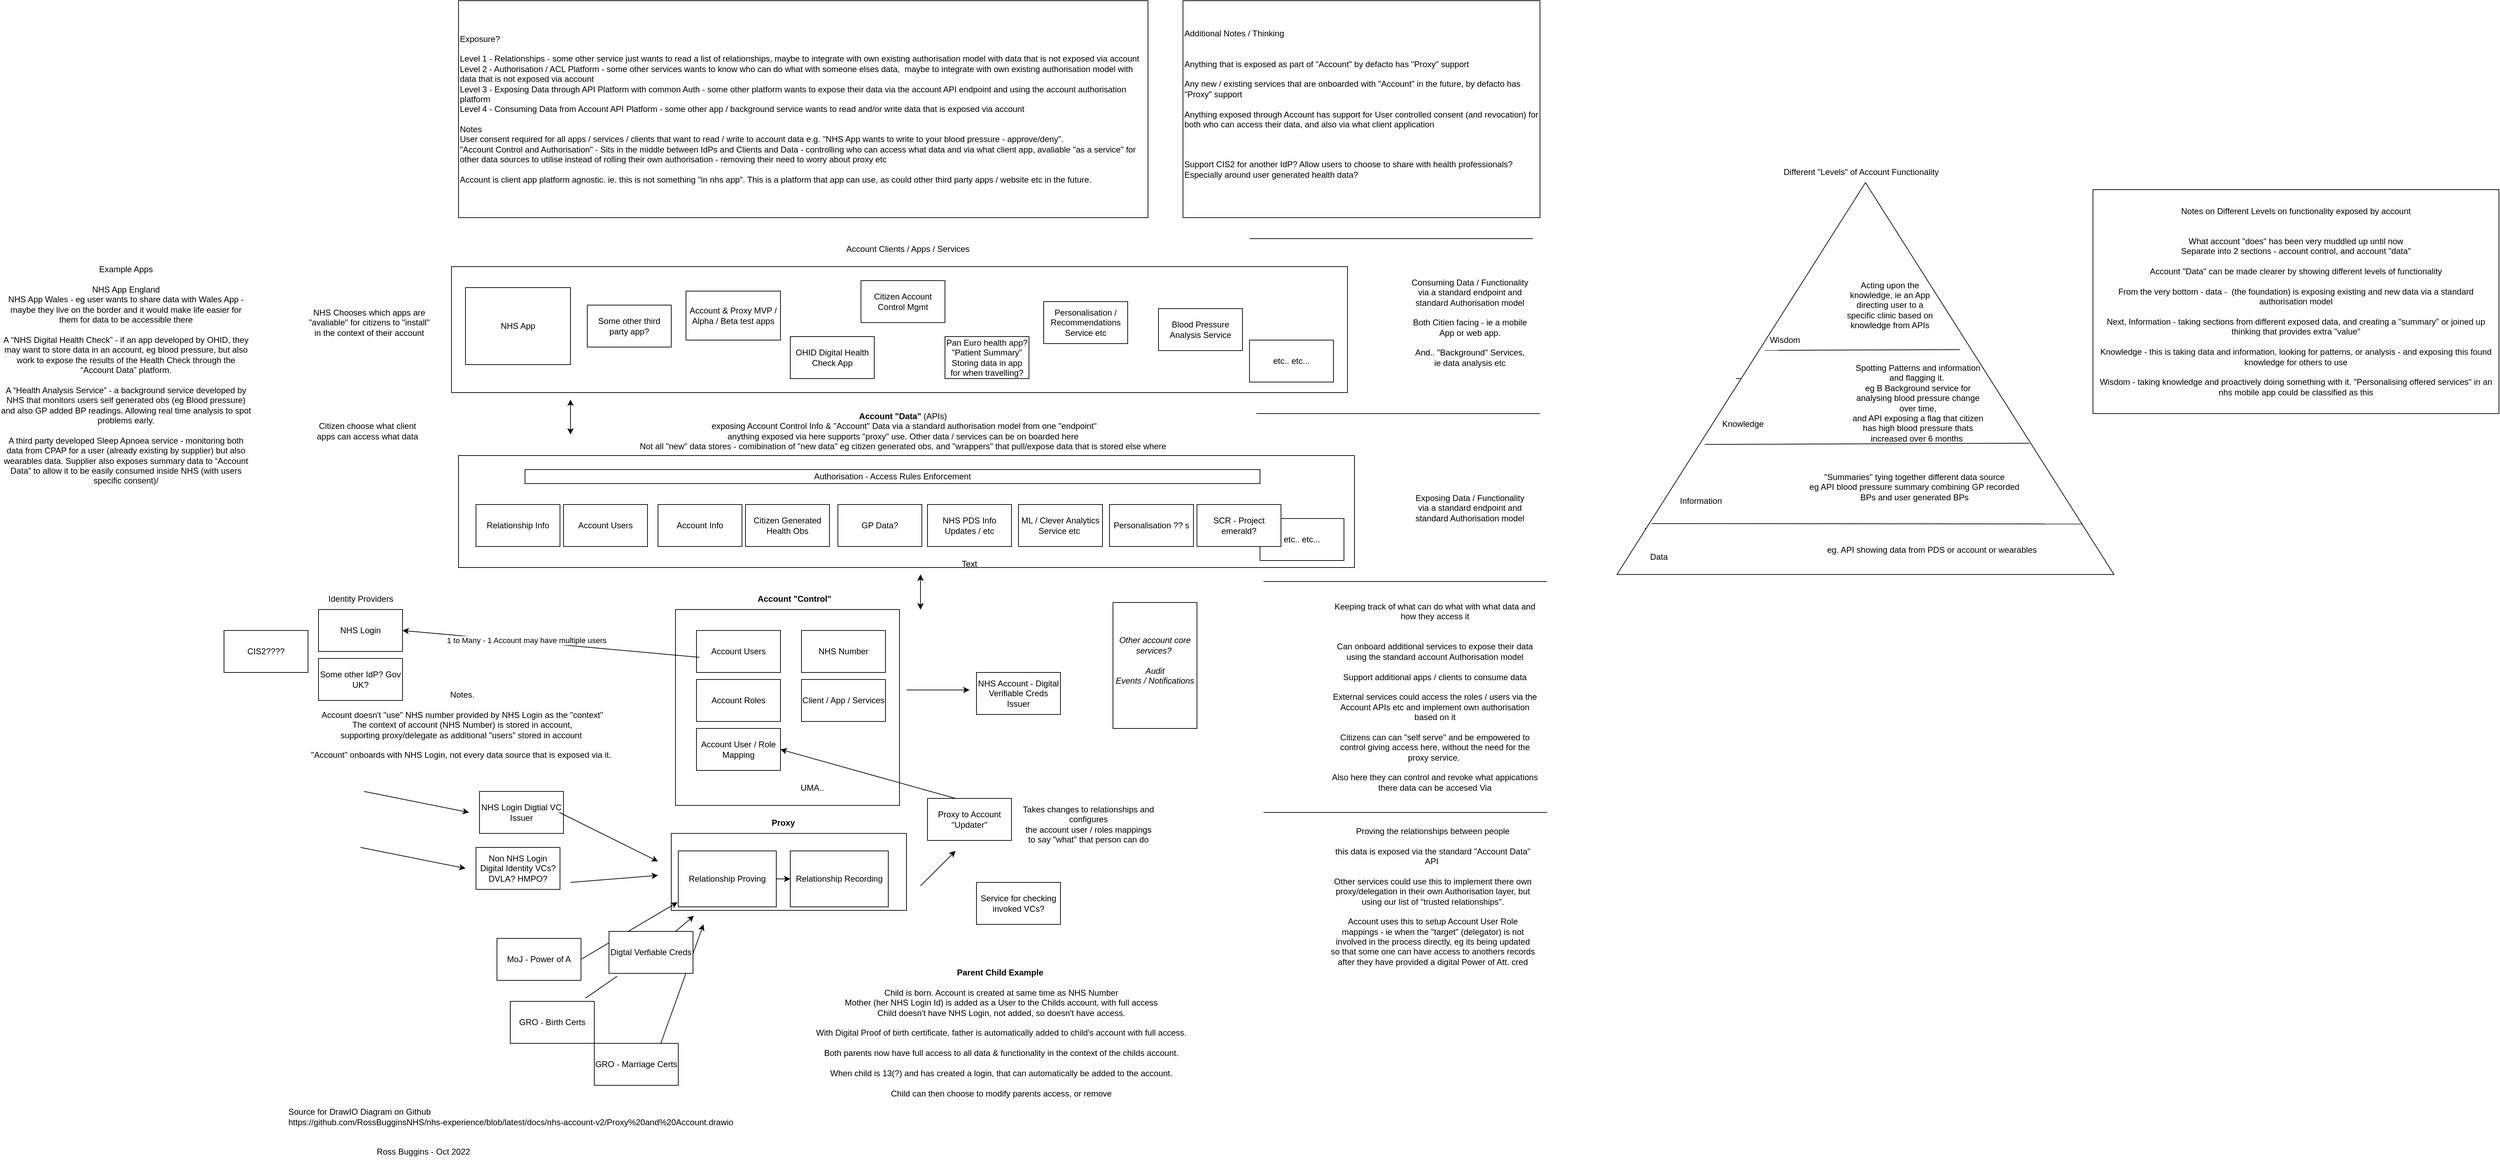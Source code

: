 <mxfile version="20.5.1" type="github">
  <diagram id="DfHSoO7FjMYRVWJBDuWQ" name="Page-1">
    <mxGraphModel dx="2889" dy="3502" grid="1" gridSize="10" guides="1" tooltips="1" connect="1" arrows="1" fold="1" page="1" pageScale="1" pageWidth="827" pageHeight="1169" math="0" shadow="0">
      <root>
        <mxCell id="0" />
        <mxCell id="1" parent="0" />
        <mxCell id="hIbiF8T3Av8Oy_hxuUIC-55" value="" style="triangle;whiteSpace=wrap;html=1;direction=north;" parent="1" vertex="1">
          <mxGeometry x="2060" y="-2020" width="710" height="560" as="geometry" />
        </mxCell>
        <mxCell id="Z410X8xZxEE8sT_p1JDi-27" value="" style="rounded=0;whiteSpace=wrap;html=1;" parent="1" vertex="1">
          <mxGeometry x="395" y="-1900" width="1280" height="180" as="geometry" />
        </mxCell>
        <mxCell id="Z410X8xZxEE8sT_p1JDi-11" value="" style="rounded=0;whiteSpace=wrap;html=1;" parent="1" vertex="1">
          <mxGeometry x="405" y="-1630" width="1280" height="160" as="geometry" />
        </mxCell>
        <mxCell id="Z410X8xZxEE8sT_p1JDi-9" value="" style="rounded=0;whiteSpace=wrap;html=1;" parent="1" vertex="1">
          <mxGeometry x="709" y="-1090" width="336" height="110" as="geometry" />
        </mxCell>
        <mxCell id="Z410X8xZxEE8sT_p1JDi-8" value="" style="rounded=0;whiteSpace=wrap;html=1;" parent="1" vertex="1">
          <mxGeometry x="715" y="-1410" width="320" height="280" as="geometry" />
        </mxCell>
        <mxCell id="Z410X8xZxEE8sT_p1JDi-1" value="Relationship Proving" style="rounded=0;whiteSpace=wrap;html=1;" parent="1" vertex="1">
          <mxGeometry x="719" y="-1065" width="140" height="80" as="geometry" />
        </mxCell>
        <mxCell id="Z410X8xZxEE8sT_p1JDi-2" value="Relationship Recording" style="rounded=0;whiteSpace=wrap;html=1;" parent="1" vertex="1">
          <mxGeometry x="879" y="-1065" width="140" height="80" as="geometry" />
        </mxCell>
        <mxCell id="Z410X8xZxEE8sT_p1JDi-3" value="Account Users" style="rounded=0;whiteSpace=wrap;html=1;" parent="1" vertex="1">
          <mxGeometry x="745" y="-1380" width="120" height="60" as="geometry" />
        </mxCell>
        <mxCell id="Z410X8xZxEE8sT_p1JDi-4" value="Account Roles" style="rounded=0;whiteSpace=wrap;html=1;" parent="1" vertex="1">
          <mxGeometry x="745" y="-1310" width="120" height="60" as="geometry" />
        </mxCell>
        <mxCell id="Z410X8xZxEE8sT_p1JDi-5" value="Account User / Role Mapping" style="rounded=0;whiteSpace=wrap;html=1;" parent="1" vertex="1">
          <mxGeometry x="745" y="-1240" width="120" height="60" as="geometry" />
        </mxCell>
        <mxCell id="Z410X8xZxEE8sT_p1JDi-6" value="NHS Number" style="rounded=0;whiteSpace=wrap;html=1;" parent="1" vertex="1">
          <mxGeometry x="895" y="-1380" width="120" height="60" as="geometry" />
        </mxCell>
        <mxCell id="Z410X8xZxEE8sT_p1JDi-7" value="Client / App / Services" style="whiteSpace=wrap;html=1;" parent="1" vertex="1">
          <mxGeometry x="895" y="-1310" width="120" height="60" as="geometry" />
        </mxCell>
        <mxCell id="Z410X8xZxEE8sT_p1JDi-10" value="Authorisation - Access Rules Enforcement" style="rounded=0;whiteSpace=wrap;html=1;" parent="1" vertex="1">
          <mxGeometry x="500" y="-1610" width="1050" height="20" as="geometry" />
        </mxCell>
        <mxCell id="Z410X8xZxEE8sT_p1JDi-12" value="Relationship Info" style="whiteSpace=wrap;html=1;" parent="1" vertex="1">
          <mxGeometry x="430" y="-1560" width="120" height="60" as="geometry" />
        </mxCell>
        <mxCell id="Z410X8xZxEE8sT_p1JDi-13" value="Account Info" style="whiteSpace=wrap;html=1;" parent="1" vertex="1">
          <mxGeometry x="690" y="-1560" width="120" height="60" as="geometry" />
        </mxCell>
        <mxCell id="Z410X8xZxEE8sT_p1JDi-14" value="Account Users" style="whiteSpace=wrap;html=1;" parent="1" vertex="1">
          <mxGeometry x="555" y="-1560" width="120" height="60" as="geometry" />
        </mxCell>
        <mxCell id="Z410X8xZxEE8sT_p1JDi-15" value="Citizen Generated Health Obs" style="whiteSpace=wrap;html=1;" parent="1" vertex="1">
          <mxGeometry x="815" y="-1560" width="120" height="60" as="geometry" />
        </mxCell>
        <mxCell id="Z410X8xZxEE8sT_p1JDi-16" value="GP Data?" style="whiteSpace=wrap;html=1;" parent="1" vertex="1">
          <mxGeometry x="947" y="-1560" width="120" height="60" as="geometry" />
        </mxCell>
        <mxCell id="Z410X8xZxEE8sT_p1JDi-17" value="NHS PDS Info Updates / etc" style="whiteSpace=wrap;html=1;" parent="1" vertex="1">
          <mxGeometry x="1075" y="-1560" width="120" height="60" as="geometry" />
        </mxCell>
        <mxCell id="Z410X8xZxEE8sT_p1JDi-18" value="Proxy" style="text;html=1;strokeColor=none;fillColor=none;align=center;verticalAlign=middle;whiteSpace=wrap;rounded=0;fontStyle=1" parent="1" vertex="1">
          <mxGeometry x="839" y="-1120" width="60" height="30" as="geometry" />
        </mxCell>
        <mxCell id="Z410X8xZxEE8sT_p1JDi-19" value="Account &quot;Control&quot;" style="text;html=1;strokeColor=none;fillColor=none;align=center;verticalAlign=middle;whiteSpace=wrap;rounded=0;fontStyle=1" parent="1" vertex="1">
          <mxGeometry x="815" y="-1440" width="140" height="30" as="geometry" />
        </mxCell>
        <mxCell id="Z410X8xZxEE8sT_p1JDi-24" value="Exposure?&lt;br&gt;&lt;br&gt;Level 1 - Relationships - some other service just wants to read a list of relationships, maybe to integrate with own existing authorisation model with data that is not exposed via account&lt;br&gt;Level 2 - Authorisation / ACL Platform - some other services wants to know who can do what with someone elses data,&amp;nbsp;&amp;nbsp;maybe to integrate with own existing authorisation model with data that is not exposed via account&lt;br&gt;Level 3 - Exposing Data through API Platform with common Auth - some other platform wants to expose their data via the account API endpoint and using the account authorisation platform&lt;br&gt;Level 4 - Consuming Data from Account API Platform - some other app / background service wants to read and/or write data that is exposed via account&lt;br&gt;&lt;br&gt;Notes&lt;br&gt;User consent required for all apps / services / clients that want to read / write to account data e.g. &quot;NHS App wants to write to your blood pressure - approve/deny&quot;.&lt;br&gt;&quot;Account Control and Authorisation&quot; - Sits in the middle between IdPs and Clients and Data - controlling who can access what data and via what client app, avaliable &quot;as a service&quot; for other data sources to utilise instead of rolling their own authorisation - removing their need to worry about proxy etc&lt;br&gt;&lt;br&gt;Account is client app platform agnostic. ie. this is not something &quot;in nhs app&quot;. This is a platform that app can use, as could other third party apps / website etc in the future." style="rounded=0;whiteSpace=wrap;html=1;align=left;" parent="1" vertex="1">
          <mxGeometry x="405" y="-2280" width="985" height="310" as="geometry" />
        </mxCell>
        <mxCell id="Z410X8xZxEE8sT_p1JDi-25" value="ML / Clever Analytics Service etc&amp;nbsp;" style="whiteSpace=wrap;html=1;" parent="1" vertex="1">
          <mxGeometry x="1205" y="-1560" width="120" height="60" as="geometry" />
        </mxCell>
        <mxCell id="Z410X8xZxEE8sT_p1JDi-26" value="NHS App" style="rounded=0;whiteSpace=wrap;html=1;" parent="1" vertex="1">
          <mxGeometry x="415" y="-1870" width="150" height="110" as="geometry" />
        </mxCell>
        <mxCell id="Z410X8xZxEE8sT_p1JDi-28" value="Account Clients / Apps / Services" style="text;html=1;strokeColor=none;fillColor=none;align=center;verticalAlign=middle;whiteSpace=wrap;rounded=0;" parent="1" vertex="1">
          <mxGeometry x="937.5" y="-1940" width="217.5" height="30" as="geometry" />
        </mxCell>
        <mxCell id="Z410X8xZxEE8sT_p1JDi-29" value="Blood Pressure Analysis Service" style="rounded=0;whiteSpace=wrap;html=1;" parent="1" vertex="1">
          <mxGeometry x="1405" y="-1840" width="120" height="60" as="geometry" />
        </mxCell>
        <mxCell id="Z410X8xZxEE8sT_p1JDi-30" value="Personalisation / Recommendations Service etc" style="rounded=0;whiteSpace=wrap;html=1;" parent="1" vertex="1">
          <mxGeometry x="1241" y="-1850" width="120" height="60" as="geometry" />
        </mxCell>
        <mxCell id="Z410X8xZxEE8sT_p1JDi-31" value="Personalisation ?? s" style="rounded=0;whiteSpace=wrap;html=1;" parent="1" vertex="1">
          <mxGeometry x="1335" y="-1560" width="120" height="60" as="geometry" />
        </mxCell>
        <mxCell id="hIbiF8T3Av8Oy_hxuUIC-1" value="Proxy to Account &quot;Updater&quot;" style="rounded=0;whiteSpace=wrap;html=1;" parent="1" vertex="1">
          <mxGeometry x="1075" y="-1140" width="120" height="60" as="geometry" />
        </mxCell>
        <mxCell id="hIbiF8T3Av8Oy_hxuUIC-2" value="NHS Login" style="rounded=0;whiteSpace=wrap;html=1;" parent="1" vertex="1">
          <mxGeometry x="205" y="-1410" width="120" height="60" as="geometry" />
        </mxCell>
        <mxCell id="hIbiF8T3Av8Oy_hxuUIC-3" value="Text" style="text;html=1;strokeColor=none;fillColor=none;align=center;verticalAlign=middle;whiteSpace=wrap;rounded=0;" parent="1" vertex="1">
          <mxGeometry x="1105" y="-1490" width="60" height="30" as="geometry" />
        </mxCell>
        <mxCell id="hIbiF8T3Av8Oy_hxuUIC-5" value="Identity Providers" style="text;html=1;align=center;verticalAlign=middle;resizable=0;points=[];autosize=1;strokeColor=none;fillColor=none;" parent="1" vertex="1">
          <mxGeometry x="205" y="-1440" width="120" height="30" as="geometry" />
        </mxCell>
        <mxCell id="hIbiF8T3Av8Oy_hxuUIC-6" value="" style="endArrow=classic;html=1;rounded=0;exitX=0.036;exitY=0.639;exitDx=0;exitDy=0;exitPerimeter=0;entryX=1;entryY=0.5;entryDx=0;entryDy=0;" parent="1" source="Z410X8xZxEE8sT_p1JDi-3" target="hIbiF8T3Av8Oy_hxuUIC-2" edge="1">
          <mxGeometry width="50" height="50" relative="1" as="geometry">
            <mxPoint x="705" y="-1370" as="sourcePoint" />
            <mxPoint x="345" y="-1380" as="targetPoint" />
          </mxGeometry>
        </mxCell>
        <mxCell id="hIbiF8T3Av8Oy_hxuUIC-7" value="1 to Many - 1 Account may have multiple users" style="edgeLabel;html=1;align=center;verticalAlign=middle;resizable=0;points=[];" parent="hIbiF8T3Av8Oy_hxuUIC-6" vertex="1" connectable="0">
          <mxGeometry x="0.17" y="-2" relative="1" as="geometry">
            <mxPoint as="offset" />
          </mxGeometry>
        </mxCell>
        <mxCell id="hIbiF8T3Av8Oy_hxuUIC-8" value="Notes.&lt;br&gt;&lt;br&gt;Account doesn&#39;t &quot;use&quot; NHS number provided by NHS Login as the &quot;context&quot;&lt;br&gt;The context of account (NHS Number) is stored in account, &lt;br&gt;supporting proxy/delegate as additional &quot;users&quot; stored in account&amp;nbsp;&lt;br&gt;&lt;br&gt;&quot;Account&quot; onboards with NHS Login, not every data source that is exposed via it.&amp;nbsp;" style="text;html=1;align=center;verticalAlign=middle;resizable=0;points=[];autosize=1;strokeColor=none;fillColor=none;" parent="1" vertex="1">
          <mxGeometry x="180" y="-1300" width="460" height="110" as="geometry" />
        </mxCell>
        <mxCell id="hIbiF8T3Av8Oy_hxuUIC-10" value="MoJ - Power of A" style="rounded=0;whiteSpace=wrap;html=1;" parent="1" vertex="1">
          <mxGeometry x="460" y="-940" width="120" height="60" as="geometry" />
        </mxCell>
        <mxCell id="hIbiF8T3Av8Oy_hxuUIC-11" value="GRO - Birth Certs" style="whiteSpace=wrap;html=1;" parent="1" vertex="1">
          <mxGeometry x="479" y="-850" width="120" height="60" as="geometry" />
        </mxCell>
        <mxCell id="hIbiF8T3Av8Oy_hxuUIC-12" value="GRO - Marriage Certs" style="whiteSpace=wrap;html=1;" parent="1" vertex="1">
          <mxGeometry x="599" y="-790" width="120" height="60" as="geometry" />
        </mxCell>
        <mxCell id="hIbiF8T3Av8Oy_hxuUIC-15" value="" style="endArrow=classic;html=1;rounded=0;entryX=0.096;entryY=1.07;entryDx=0;entryDy=0;entryPerimeter=0;startArrow=none;" parent="1" source="hIbiF8T3Av8Oy_hxuUIC-42" target="Z410X8xZxEE8sT_p1JDi-9" edge="1">
          <mxGeometry width="50" height="50" relative="1" as="geometry">
            <mxPoint x="665" y="-860" as="sourcePoint" />
            <mxPoint x="715" y="-910" as="targetPoint" />
          </mxGeometry>
        </mxCell>
        <mxCell id="hIbiF8T3Av8Oy_hxuUIC-16" value="" style="endArrow=classic;html=1;rounded=0;entryX=-0.007;entryY=0.917;entryDx=0;entryDy=0;entryPerimeter=0;exitX=1;exitY=0.5;exitDx=0;exitDy=0;" parent="1" source="hIbiF8T3Av8Oy_hxuUIC-10" target="Z410X8xZxEE8sT_p1JDi-1" edge="1">
          <mxGeometry width="50" height="50" relative="1" as="geometry">
            <mxPoint x="565" y="-930" as="sourcePoint" />
            <mxPoint x="615" y="-980" as="targetPoint" />
          </mxGeometry>
        </mxCell>
        <mxCell id="hIbiF8T3Av8Oy_hxuUIC-17" value="" style="endArrow=classic;html=1;rounded=0;" parent="1" edge="1">
          <mxGeometry width="50" height="50" relative="1" as="geometry">
            <mxPoint x="694" y="-790" as="sourcePoint" />
            <mxPoint x="755" y="-960" as="targetPoint" />
          </mxGeometry>
        </mxCell>
        <mxCell id="hIbiF8T3Av8Oy_hxuUIC-19" value="" style="endArrow=classic;html=1;rounded=0;" parent="1" edge="1">
          <mxGeometry width="50" height="50" relative="1" as="geometry">
            <mxPoint x="1065" y="-1015" as="sourcePoint" />
            <mxPoint x="1115" y="-1065" as="targetPoint" />
          </mxGeometry>
        </mxCell>
        <mxCell id="hIbiF8T3Av8Oy_hxuUIC-20" value="" style="endArrow=classic;html=1;rounded=0;entryX=1;entryY=0.5;entryDx=0;entryDy=0;" parent="1" target="Z410X8xZxEE8sT_p1JDi-5" edge="1">
          <mxGeometry width="50" height="50" relative="1" as="geometry">
            <mxPoint x="1115" y="-1140" as="sourcePoint" />
            <mxPoint x="1055" y="-1190" as="targetPoint" />
          </mxGeometry>
        </mxCell>
        <mxCell id="hIbiF8T3Av8Oy_hxuUIC-21" value="" style="endArrow=classic;startArrow=classic;html=1;rounded=0;" parent="1" edge="1">
          <mxGeometry width="50" height="50" relative="1" as="geometry">
            <mxPoint x="1065" y="-1410" as="sourcePoint" />
            <mxPoint x="1065" y="-1460" as="targetPoint" />
          </mxGeometry>
        </mxCell>
        <mxCell id="hIbiF8T3Av8Oy_hxuUIC-22" value="" style="endArrow=classic;startArrow=classic;html=1;rounded=0;" parent="1" edge="1">
          <mxGeometry width="50" height="50" relative="1" as="geometry">
            <mxPoint x="1065" y="-1410" as="sourcePoint" />
            <mxPoint x="1065" y="-1460" as="targetPoint" />
            <Array as="points">
              <mxPoint x="1065" y="-1440" />
            </Array>
          </mxGeometry>
        </mxCell>
        <mxCell id="hIbiF8T3Av8Oy_hxuUIC-23" value="" style="endArrow=classic;startArrow=classic;html=1;rounded=0;" parent="1" edge="1">
          <mxGeometry width="50" height="50" relative="1" as="geometry">
            <mxPoint x="565" y="-1660" as="sourcePoint" />
            <mxPoint x="565" y="-1710" as="targetPoint" />
          </mxGeometry>
        </mxCell>
        <mxCell id="hIbiF8T3Av8Oy_hxuUIC-24" value="NHS Account - Digital Verifiable Creds Issuer" style="rounded=0;whiteSpace=wrap;html=1;" parent="1" vertex="1">
          <mxGeometry x="1145" y="-1320" width="120" height="60" as="geometry" />
        </mxCell>
        <mxCell id="hIbiF8T3Av8Oy_hxuUIC-25" value="" style="endArrow=classic;html=1;rounded=0;" parent="1" edge="1">
          <mxGeometry width="50" height="50" relative="1" as="geometry">
            <mxPoint x="1045" y="-1295" as="sourcePoint" />
            <mxPoint x="1135" y="-1295" as="targetPoint" />
          </mxGeometry>
        </mxCell>
        <mxCell id="hIbiF8T3Av8Oy_hxuUIC-26" value="Proving the relationships between people&lt;br&gt;&lt;br&gt;this data is exposed via the standard &quot;Account Data&quot; API&amp;nbsp;&lt;br&gt;&lt;br&gt;Other services could use this to implement there own proxy/delegation in their own Authorisation layer, but using our list of &quot;trusted relationships&quot;.&lt;br&gt;&lt;br&gt;Account uses this to setup Account User Role mappings - ie when the &quot;target&quot; (delegator) is not involved in the process directly, eg its being updated so that some one can have access to anothers records after they have provided a digital Power of Att. cred" style="text;html=1;strokeColor=none;fillColor=none;align=center;verticalAlign=middle;whiteSpace=wrap;rounded=0;" parent="1" vertex="1">
          <mxGeometry x="1650" y="-1080" width="294" height="160" as="geometry" />
        </mxCell>
        <mxCell id="hIbiF8T3Av8Oy_hxuUIC-27" value="Keeping track of what can do what with what data and how they access it&lt;br&gt;&lt;br&gt;&lt;br&gt;Can onboard additional services to expose their data using the standard account Authorisation model&lt;br&gt;&lt;br&gt;Support additional apps / clients to consume data&lt;br&gt;&lt;br&gt;External services could access the roles / users via the Account APIs etc and implement own authorisation based on it&lt;br&gt;&lt;br&gt;Citizens can can &quot;self serve&quot; and be empowered to control giving access here, without the need for the proxy service.&amp;nbsp;&lt;br&gt;&lt;br&gt;Also here they can control and revoke what appications there data can be accesed Via" style="text;html=1;strokeColor=none;fillColor=none;align=center;verticalAlign=middle;whiteSpace=wrap;rounded=0;" parent="1" vertex="1">
          <mxGeometry x="1650" y="-1410" width="300" height="250" as="geometry" />
        </mxCell>
        <mxCell id="hIbiF8T3Av8Oy_hxuUIC-28" value="Consuming Data / Functionality via a standard endpoint and standard Authorisation model&lt;br&gt;&lt;br&gt;Both Citien facing - ie a mobile App or web app.&lt;br&gt;&lt;br&gt;And.. &quot;Background&quot; Services, ie data analysis etc" style="text;html=1;strokeColor=none;fillColor=none;align=center;verticalAlign=middle;whiteSpace=wrap;rounded=0;" parent="1" vertex="1">
          <mxGeometry x="1765" y="-1900" width="170" height="160" as="geometry" />
        </mxCell>
        <mxCell id="hIbiF8T3Av8Oy_hxuUIC-29" value="Exposing Data / Functionality via a standard endpoint and standard Authorisation model" style="text;html=1;strokeColor=none;fillColor=none;align=center;verticalAlign=middle;whiteSpace=wrap;rounded=0;" parent="1" vertex="1">
          <mxGeometry x="1765" y="-1570" width="170" height="30" as="geometry" />
        </mxCell>
        <mxCell id="hIbiF8T3Av8Oy_hxuUIC-32" value="etc.. etc..." style="whiteSpace=wrap;html=1;" parent="1" vertex="1">
          <mxGeometry x="1535" y="-1795" width="120" height="60" as="geometry" />
        </mxCell>
        <mxCell id="hIbiF8T3Av8Oy_hxuUIC-33" value="Some other third party app?" style="whiteSpace=wrap;html=1;" parent="1" vertex="1">
          <mxGeometry x="589" y="-1845" width="120" height="60" as="geometry" />
        </mxCell>
        <mxCell id="hIbiF8T3Av8Oy_hxuUIC-34" value="Some other IdP? Gov UK?" style="rounded=0;whiteSpace=wrap;html=1;" parent="1" vertex="1">
          <mxGeometry x="205" y="-1340" width="120" height="60" as="geometry" />
        </mxCell>
        <mxCell id="hIbiF8T3Av8Oy_hxuUIC-35" value="" style="endArrow=none;html=1;rounded=0;" parent="1" edge="1">
          <mxGeometry width="50" height="50" relative="1" as="geometry">
            <mxPoint x="1555" y="-1450" as="sourcePoint" />
            <mxPoint x="1960" y="-1450" as="targetPoint" />
          </mxGeometry>
        </mxCell>
        <mxCell id="hIbiF8T3Av8Oy_hxuUIC-36" value="" style="endArrow=none;html=1;rounded=0;" parent="1" edge="1">
          <mxGeometry width="50" height="50" relative="1" as="geometry">
            <mxPoint x="1555" y="-1120" as="sourcePoint" />
            <mxPoint x="1960" y="-1120" as="targetPoint" />
          </mxGeometry>
        </mxCell>
        <mxCell id="hIbiF8T3Av8Oy_hxuUIC-37" value="" style="endArrow=none;html=1;rounded=0;" parent="1" edge="1">
          <mxGeometry width="50" height="50" relative="1" as="geometry">
            <mxPoint x="1545" y="-1690" as="sourcePoint" />
            <mxPoint x="1950" y="-1690" as="targetPoint" />
          </mxGeometry>
        </mxCell>
        <mxCell id="hIbiF8T3Av8Oy_hxuUIC-38" value="" style="endArrow=none;html=1;rounded=0;" parent="1" edge="1">
          <mxGeometry width="50" height="50" relative="1" as="geometry">
            <mxPoint x="1535" y="-1940" as="sourcePoint" />
            <mxPoint x="1940" y="-1940" as="targetPoint" />
          </mxGeometry>
        </mxCell>
        <mxCell id="hIbiF8T3Av8Oy_hxuUIC-39" value="Source for DrawIO Diagram on Github&lt;br&gt;https://github.com/RossBugginsNHS/nhs-experience/blob/latest/docs/nhs-account-v2/Proxy%20and%20Account.drawio" style="text;html=1;strokeColor=none;fillColor=none;align=left;verticalAlign=middle;whiteSpace=wrap;rounded=0;" parent="1" vertex="1">
          <mxGeometry x="160" y="-700" width="815" height="30" as="geometry" />
        </mxCell>
        <mxCell id="hIbiF8T3Av8Oy_hxuUIC-40" value="Account &amp;amp; Proxy MVP / Alpha / Beta test apps" style="rounded=0;whiteSpace=wrap;html=1;" parent="1" vertex="1">
          <mxGeometry x="730" y="-1865" width="135" height="70" as="geometry" />
        </mxCell>
        <mxCell id="hIbiF8T3Av8Oy_hxuUIC-41" value="etc.. etc..." style="whiteSpace=wrap;html=1;" parent="1" vertex="1">
          <mxGeometry x="1550" y="-1540" width="120" height="60" as="geometry" />
        </mxCell>
        <mxCell id="hIbiF8T3Av8Oy_hxuUIC-42" value="Digtal Verfiable Creds" style="rounded=0;whiteSpace=wrap;html=1;" parent="1" vertex="1">
          <mxGeometry x="620" y="-950" width="120" height="60" as="geometry" />
        </mxCell>
        <mxCell id="hIbiF8T3Av8Oy_hxuUIC-43" value="" style="endArrow=none;html=1;rounded=0;entryX=0.096;entryY=1.07;entryDx=0;entryDy=0;entryPerimeter=0;exitX=0.897;exitY=-0.078;exitDx=0;exitDy=0;exitPerimeter=0;" parent="1" source="hIbiF8T3Av8Oy_hxuUIC-11" target="hIbiF8T3Av8Oy_hxuUIC-42" edge="1">
          <mxGeometry width="50" height="50" relative="1" as="geometry">
            <mxPoint x="665" y="-860" as="sourcePoint" />
            <mxPoint x="741.256" y="-972.3" as="targetPoint" />
          </mxGeometry>
        </mxCell>
        <mxCell id="hIbiF8T3Av8Oy_hxuUIC-44" value="Non NHS Login Digital Identity VCs? DVLA? HMPO?" style="rounded=0;whiteSpace=wrap;html=1;" parent="1" vertex="1">
          <mxGeometry x="430" y="-1070" width="120" height="60" as="geometry" />
        </mxCell>
        <mxCell id="hIbiF8T3Av8Oy_hxuUIC-45" value="NHS Login Digtial VC Issuer" style="rounded=0;whiteSpace=wrap;html=1;" parent="1" vertex="1">
          <mxGeometry x="435" y="-1150" width="120" height="60" as="geometry" />
        </mxCell>
        <mxCell id="hIbiF8T3Av8Oy_hxuUIC-46" value="" style="endArrow=classic;html=1;rounded=0;" parent="1" edge="1">
          <mxGeometry width="50" height="50" relative="1" as="geometry">
            <mxPoint x="549" y="-1120" as="sourcePoint" />
            <mxPoint x="690" y="-1050" as="targetPoint" />
          </mxGeometry>
        </mxCell>
        <mxCell id="hIbiF8T3Av8Oy_hxuUIC-47" value="" style="endArrow=classic;html=1;rounded=0;" parent="1" edge="1">
          <mxGeometry width="50" height="50" relative="1" as="geometry">
            <mxPoint x="565" y="-1020" as="sourcePoint" />
            <mxPoint x="690" y="-1030" as="targetPoint" />
          </mxGeometry>
        </mxCell>
        <mxCell id="hIbiF8T3Av8Oy_hxuUIC-48" value="" style="endArrow=classic;html=1;rounded=0;" parent="1" edge="1">
          <mxGeometry width="50" height="50" relative="1" as="geometry">
            <mxPoint x="270" y="-1150" as="sourcePoint" />
            <mxPoint x="420" y="-1120" as="targetPoint" />
          </mxGeometry>
        </mxCell>
        <mxCell id="hIbiF8T3Av8Oy_hxuUIC-49" value="" style="endArrow=classic;html=1;rounded=0;" parent="1" edge="1">
          <mxGeometry width="50" height="50" relative="1" as="geometry">
            <mxPoint x="265" y="-1070" as="sourcePoint" />
            <mxPoint x="415" y="-1040" as="targetPoint" />
          </mxGeometry>
        </mxCell>
        <mxCell id="hIbiF8T3Av8Oy_hxuUIC-50" value="&lt;br style=&quot;&quot;&gt;&lt;span style=&quot;&quot;&gt;Takes changes to relationships and configures&lt;/span&gt;&lt;br style=&quot;&quot;&gt;&lt;span style=&quot;&quot;&gt;the account user / roles mappings to say &quot;what&quot; that person can do&lt;/span&gt;" style="text;html=1;strokeColor=none;fillColor=none;align=center;verticalAlign=middle;whiteSpace=wrap;rounded=0;" parent="1" vertex="1">
          <mxGeometry x="1210" y="-1125" width="190" height="30" as="geometry" />
        </mxCell>
        <mxCell id="hIbiF8T3Av8Oy_hxuUIC-51" value="" style="endArrow=classic;html=1;rounded=0;exitX=1;exitY=0.5;exitDx=0;exitDy=0;entryX=0;entryY=0.5;entryDx=0;entryDy=0;" parent="1" source="Z410X8xZxEE8sT_p1JDi-1" target="Z410X8xZxEE8sT_p1JDi-2" edge="1">
          <mxGeometry width="50" height="50" relative="1" as="geometry">
            <mxPoint x="1080" y="-1280" as="sourcePoint" />
            <mxPoint x="1130" y="-1330" as="targetPoint" />
          </mxGeometry>
        </mxCell>
        <mxCell id="hIbiF8T3Av8Oy_hxuUIC-52" value="Service for checking invoked VCs?" style="whiteSpace=wrap;html=1;" parent="1" vertex="1">
          <mxGeometry x="1145" y="-1020" width="120" height="60" as="geometry" />
        </mxCell>
        <mxCell id="hIbiF8T3Av8Oy_hxuUIC-53" value="Citizen Account Control Mgmt" style="rounded=0;whiteSpace=wrap;html=1;" parent="1" vertex="1">
          <mxGeometry x="980" y="-1880" width="120" height="60" as="geometry" />
        </mxCell>
        <mxCell id="hIbiF8T3Av8Oy_hxuUIC-54" value="Other account core services?&amp;nbsp;&lt;br&gt;&lt;br&gt;Audit&lt;br&gt;Events / Notifications&lt;br&gt;&lt;br&gt;" style="rounded=0;whiteSpace=wrap;html=1;fontStyle=2" parent="1" vertex="1">
          <mxGeometry x="1340" y="-1420" width="120" height="180" as="geometry" />
        </mxCell>
        <mxCell id="hIbiF8T3Av8Oy_hxuUIC-56" value="" style="endArrow=none;html=1;rounded=0;" parent="1" target="hIbiF8T3Av8Oy_hxuUIC-55" edge="1">
          <mxGeometry width="50" height="50" relative="1" as="geometry">
            <mxPoint x="2100" y="-1525" as="sourcePoint" />
            <mxPoint x="2150" y="-1575" as="targetPoint" />
          </mxGeometry>
        </mxCell>
        <mxCell id="hIbiF8T3Av8Oy_hxuUIC-57" value="" style="endArrow=none;html=1;rounded=0;" parent="1" target="hIbiF8T3Av8Oy_hxuUIC-55" edge="1">
          <mxGeometry width="50" height="50" relative="1" as="geometry">
            <mxPoint x="2100" y="-1525" as="sourcePoint" />
            <mxPoint x="2150" y="-1575" as="targetPoint" />
          </mxGeometry>
        </mxCell>
        <mxCell id="hIbiF8T3Av8Oy_hxuUIC-58" value="" style="endArrow=none;html=1;rounded=0;exitX=0.13;exitY=0.07;exitDx=0;exitDy=0;exitPerimeter=0;entryX=0.129;entryY=0.937;entryDx=0;entryDy=0;entryPerimeter=0;" parent="1" source="hIbiF8T3Av8Oy_hxuUIC-55" target="hIbiF8T3Av8Oy_hxuUIC-55" edge="1">
          <mxGeometry width="50" height="50" relative="1" as="geometry">
            <mxPoint x="2100" y="-1750" as="sourcePoint" />
            <mxPoint x="2150" y="-1800" as="targetPoint" />
          </mxGeometry>
        </mxCell>
        <mxCell id="hIbiF8T3Av8Oy_hxuUIC-59" value="" style="endArrow=none;html=1;rounded=0;exitX=0.332;exitY=0.177;exitDx=0;exitDy=0;exitPerimeter=0;entryX=0.335;entryY=0.83;entryDx=0;entryDy=0;entryPerimeter=0;" parent="1" source="hIbiF8T3Av8Oy_hxuUIC-55" target="hIbiF8T3Av8Oy_hxuUIC-55" edge="1">
          <mxGeometry width="50" height="50" relative="1" as="geometry">
            <mxPoint x="2100" y="-1750" as="sourcePoint" />
            <mxPoint x="2150" y="-1800" as="targetPoint" />
          </mxGeometry>
        </mxCell>
        <mxCell id="hIbiF8T3Av8Oy_hxuUIC-60" value="" style="endArrow=none;html=1;rounded=0;" parent="1" target="hIbiF8T3Av8Oy_hxuUIC-55" edge="1">
          <mxGeometry width="50" height="50" relative="1" as="geometry">
            <mxPoint x="2230" y="-1740" as="sourcePoint" />
            <mxPoint x="2280" y="-1790" as="targetPoint" />
          </mxGeometry>
        </mxCell>
        <mxCell id="hIbiF8T3Av8Oy_hxuUIC-62" value="" style="endArrow=none;html=1;rounded=0;entryX=0.572;entryY=0.297;entryDx=0;entryDy=0;entryPerimeter=0;exitX=0.574;exitY=0.69;exitDx=0;exitDy=0;exitPerimeter=0;" parent="1" source="hIbiF8T3Av8Oy_hxuUIC-55" target="hIbiF8T3Av8Oy_hxuUIC-55" edge="1">
          <mxGeometry width="50" height="50" relative="1" as="geometry">
            <mxPoint x="2100" y="-1750" as="sourcePoint" />
            <mxPoint x="2150" y="-1800" as="targetPoint" />
          </mxGeometry>
        </mxCell>
        <mxCell id="hIbiF8T3Av8Oy_hxuUIC-63" value="Information" style="text;html=1;strokeColor=none;fillColor=none;align=center;verticalAlign=middle;whiteSpace=wrap;rounded=0;" parent="1" vertex="1">
          <mxGeometry x="2150" y="-1580" width="60" height="30" as="geometry" />
        </mxCell>
        <mxCell id="hIbiF8T3Av8Oy_hxuUIC-65" value="Data" style="text;html=1;strokeColor=none;fillColor=none;align=center;verticalAlign=middle;whiteSpace=wrap;rounded=0;" parent="1" vertex="1">
          <mxGeometry x="2090" y="-1500" width="60" height="30" as="geometry" />
        </mxCell>
        <mxCell id="hIbiF8T3Av8Oy_hxuUIC-66" value="Knowledge" style="text;html=1;strokeColor=none;fillColor=none;align=center;verticalAlign=middle;whiteSpace=wrap;rounded=0;" parent="1" vertex="1">
          <mxGeometry x="2210" y="-1690" width="60" height="30" as="geometry" />
        </mxCell>
        <mxCell id="hIbiF8T3Av8Oy_hxuUIC-67" value="Wisdom" style="text;html=1;strokeColor=none;fillColor=none;align=center;verticalAlign=middle;whiteSpace=wrap;rounded=0;fontStyle=0" parent="1" vertex="1">
          <mxGeometry x="2270" y="-1810" width="60" height="30" as="geometry" />
        </mxCell>
        <mxCell id="hIbiF8T3Av8Oy_hxuUIC-68" value="eg. API showing data from PDS or account or wearables" style="text;html=1;strokeColor=none;fillColor=none;align=center;verticalAlign=middle;whiteSpace=wrap;rounded=0;" parent="1" vertex="1">
          <mxGeometry x="2350" y="-1510" width="320" height="30" as="geometry" />
        </mxCell>
        <mxCell id="hIbiF8T3Av8Oy_hxuUIC-69" value="&quot;Summaries&quot; tying together different data source &lt;br&gt;eg API blood pressure summary combining GP recorded BPs and user generated BPs" style="text;html=1;strokeColor=none;fillColor=none;align=center;verticalAlign=middle;whiteSpace=wrap;rounded=0;" parent="1" vertex="1">
          <mxGeometry x="2330" y="-1600" width="310" height="30" as="geometry" />
        </mxCell>
        <mxCell id="hIbiF8T3Av8Oy_hxuUIC-70" value="Spotting Patterns and information and flagging it.&amp;nbsp;&lt;br&gt;eg B Background service for analysing blood pressure change over time, &lt;br&gt;and API exposing a flag that citizen has high blood pressure thats increased over 6 months&amp;nbsp;" style="text;html=1;strokeColor=none;fillColor=none;align=center;verticalAlign=middle;whiteSpace=wrap;rounded=0;" parent="1" vertex="1">
          <mxGeometry x="2390" y="-1720" width="200" height="30" as="geometry" />
        </mxCell>
        <mxCell id="hIbiF8T3Av8Oy_hxuUIC-71" value="Acting upon the knowledge, ie an App directing user to a specific clinic based on knowledge from APIs" style="text;html=1;strokeColor=none;fillColor=none;align=center;verticalAlign=middle;whiteSpace=wrap;rounded=0;fontStyle=0" parent="1" vertex="1">
          <mxGeometry x="2380" y="-1860" width="140" height="30" as="geometry" />
        </mxCell>
        <mxCell id="hIbiF8T3Av8Oy_hxuUIC-72" value="Different &quot;Levels&quot; of Account Functionality" style="text;html=1;strokeColor=none;fillColor=none;align=center;verticalAlign=middle;whiteSpace=wrap;rounded=0;" parent="1" vertex="1">
          <mxGeometry x="2188" y="-2050" width="442" height="30" as="geometry" />
        </mxCell>
        <mxCell id="hIbiF8T3Av8Oy_hxuUIC-73" value="SCR - Project emerald?" style="whiteSpace=wrap;html=1;" parent="1" vertex="1">
          <mxGeometry x="1460" y="-1560" width="120" height="60" as="geometry" />
        </mxCell>
        <mxCell id="amODOdhTJ2sGS4ZqXd5V-1" value="Additional Notes / Thinking&lt;br&gt;&lt;br&gt;&lt;br&gt;Anything that is exposed as part of &quot;Account&quot; by defacto has &quot;Proxy&quot; support&amp;nbsp;&lt;br&gt;&lt;br&gt;Any new / existing services that are onboarded with &quot;Account&quot; in the future, by defacto has &quot;Proxy&quot; support&lt;br&gt;&lt;br&gt;Anything exposed through Account has support for User controlled consent (and revocation) for both who can access their data, and also via what client application&lt;br&gt;&lt;br&gt;&lt;br&gt;&lt;br&gt;Support CIS2 for another IdP? Allow users to choose to share with health professionals? Especially around user generated health data?&lt;br&gt;&amp;nbsp;" style="rounded=0;whiteSpace=wrap;html=1;align=left;" parent="1" vertex="1">
          <mxGeometry x="1440" y="-2280" width="510" height="310" as="geometry" />
        </mxCell>
        <mxCell id="amODOdhTJ2sGS4ZqXd5V-2" value="Notes on Different Levels on functionality exposed by account&lt;br&gt;&lt;br&gt;&lt;br&gt;What account &quot;does&quot; has been very muddled up until now&lt;br&gt;Separate into 2 sections - account control, and account &quot;data&quot;&lt;br&gt;&lt;br&gt;Account &quot;Data&quot; can be made clearer by showing different levels of functionality&lt;br&gt;&lt;br&gt;From the very bottom - data -&amp;nbsp; (the foundation) is exposing existing and new data via a standard authorisation model&lt;br&gt;&lt;br&gt;Next, Information - taking sections from different exposed data, and creating a &quot;summary&quot; or joined up thinking that provides extra &quot;value&quot;&lt;br&gt;&lt;br&gt;Knowledge - this is taking data and information, looking for patterns, or analysis - and exposing this found knowledge for others to use&lt;br&gt;&lt;br&gt;Wisdom - taking knowledge and proactively doing something with it. &quot;Personalising offered services&quot; in an nhs mobile app could be classified as this" style="rounded=0;whiteSpace=wrap;html=1;" parent="1" vertex="1">
          <mxGeometry x="2740" y="-2010" width="580" height="320" as="geometry" />
        </mxCell>
        <mxCell id="amODOdhTJ2sGS4ZqXd5V-3" value="CIS2????" style="rounded=0;whiteSpace=wrap;html=1;" parent="1" vertex="1">
          <mxGeometry x="70" y="-1380" width="120" height="60" as="geometry" />
        </mxCell>
        <mxCell id="2C_cEjcNXYXikxWtVfO_-1" value="OHID Digital Health Check App" style="rounded=0;whiteSpace=wrap;html=1;" vertex="1" parent="1">
          <mxGeometry x="879" y="-1800" width="120" height="60" as="geometry" />
        </mxCell>
        <mxCell id="2C_cEjcNXYXikxWtVfO_-3" value="&lt;b style=&quot;&quot;&gt;Account &quot;Data&quot;&amp;nbsp;&lt;/b&gt;&lt;span style=&quot;&quot;&gt;(APIs)&lt;/span&gt;&lt;br style=&quot;&quot;&gt;&lt;span style=&quot;&quot;&gt;&amp;nbsp;exposing Account Control Info &amp;amp; &quot;Account&quot; Data via a standard authorisation model from one &quot;endpoint&quot;&lt;/span&gt;&lt;br style=&quot;&quot;&gt;&lt;span style=&quot;&quot;&gt;anything exposed via here supports &quot;proxy&quot; use. Other data / services can be on boarded here&lt;/span&gt;&lt;br style=&quot;&quot;&gt;&lt;span style=&quot;&quot;&gt;Not all &quot;new&quot; data stores - comibination of &quot;new data&quot; eg citizen generated obs, and &quot;wrappers&quot; that pull/expose data that is stored else where&lt;/span&gt;" style="text;html=1;strokeColor=none;fillColor=none;align=center;verticalAlign=middle;whiteSpace=wrap;rounded=0;" vertex="1" parent="1">
          <mxGeometry x="435" y="-1680" width="1210" height="30" as="geometry" />
        </mxCell>
        <mxCell id="2C_cEjcNXYXikxWtVfO_-5" value="&lt;b&gt;Parent Child Example&amp;nbsp;&lt;br&gt;&lt;/b&gt;&lt;br&gt;Child is born. Account is created at same time as NHS Number&lt;br&gt;Mother (her NHS Login Id) is added as a User to the Childs account, with full access&lt;br&gt;Child doesn&#39;t have NHS Login, not added, so doesn&#39;t have access.&lt;br&gt;&lt;br&gt;With Digital Proof of birth certificate, father is automatically added to child&#39;s account with full access.&lt;br&gt;&lt;br&gt;Both parents now have full access to all data &amp;amp; functionality in the context of the childs account.&lt;br&gt;&lt;br&gt;When child is 13(?) and has created a login, that can automatically be added to the account.&lt;br&gt;&lt;br&gt;Child can then choose to modify parents access, or remove" style="text;html=1;strokeColor=none;fillColor=none;align=center;verticalAlign=middle;whiteSpace=wrap;rounded=0;" vertex="1" parent="1">
          <mxGeometry x="899" y="-900" width="563" height="190" as="geometry" />
        </mxCell>
        <mxCell id="2C_cEjcNXYXikxWtVfO_-6" value="UMA.." style="text;html=1;align=center;verticalAlign=middle;resizable=0;points=[];autosize=1;strokeColor=none;fillColor=none;" vertex="1" parent="1">
          <mxGeometry x="880" y="-1170" width="60" height="30" as="geometry" />
        </mxCell>
        <mxCell id="2C_cEjcNXYXikxWtVfO_-7" value="Pan Euro health app? &quot;Patient Summary&quot; Storing data in app for when travelling?" style="rounded=0;whiteSpace=wrap;html=1;" vertex="1" parent="1">
          <mxGeometry x="1100" y="-1800" width="120" height="60" as="geometry" />
        </mxCell>
        <mxCell id="2C_cEjcNXYXikxWtVfO_-8" value="Ross Buggins - Oct 2022" style="text;html=1;strokeColor=none;fillColor=none;align=center;verticalAlign=middle;whiteSpace=wrap;rounded=0;" vertex="1" parent="1">
          <mxGeometry x="160" y="-650" width="390" height="30" as="geometry" />
        </mxCell>
        <mxCell id="2C_cEjcNXYXikxWtVfO_-9" value="NHS Chooses which apps are &quot;avaliable&quot; for citizens to &quot;install&quot; in the context of their account" style="text;html=1;strokeColor=none;fillColor=none;align=center;verticalAlign=middle;whiteSpace=wrap;rounded=0;" vertex="1" parent="1">
          <mxGeometry x="190" y="-1835" width="175" height="30" as="geometry" />
        </mxCell>
        <mxCell id="2C_cEjcNXYXikxWtVfO_-10" value="Citizen choose what client apps can access what data" style="text;html=1;strokeColor=none;fillColor=none;align=center;verticalAlign=middle;whiteSpace=wrap;rounded=0;" vertex="1" parent="1">
          <mxGeometry x="200" y="-1680" width="150" height="30" as="geometry" />
        </mxCell>
        <mxCell id="2C_cEjcNXYXikxWtVfO_-11" value="Example Apps&lt;br&gt;&lt;br&gt;&lt;div&gt;NHS App England&lt;/div&gt;&lt;div&gt;NHS App Wales - eg user wants to share data with Wales App - maybe they live on the border and it would make life easier for them for data to be accessible there&lt;/div&gt;&lt;div&gt;&lt;br&gt;&lt;/div&gt;&lt;div&gt;A “NHS Digital Health Check” - if an app developed by OHID, they may want to store data in an account, eg blood pressure, but also work to expose the results of the Health Check through the “Account Data” platform.&lt;/div&gt;&lt;div&gt;&lt;br&gt;&lt;/div&gt;&lt;div&gt;A “Health Analysis Service” - a background service developed by NHS that monitors users self generated obs (eg Blood pressure) and also GP added BP readings. Allowing real time analysis to spot problems early.&lt;/div&gt;&lt;div&gt;&lt;br&gt;&lt;/div&gt;&lt;div&gt;A third party developed Sleep Apnoea service - monitoring both data from CPAP for a user (already existing by supplier) but also wearables data. Supplier also exposes summary data to “Account Data” to allow it to be easily consumed inside NHS (with users specific consent)/&lt;/div&gt;" style="text;html=1;strokeColor=none;fillColor=none;align=center;verticalAlign=middle;whiteSpace=wrap;rounded=0;" vertex="1" parent="1">
          <mxGeometry x="-250" y="-1760" width="360" height="30" as="geometry" />
        </mxCell>
      </root>
    </mxGraphModel>
  </diagram>
</mxfile>
